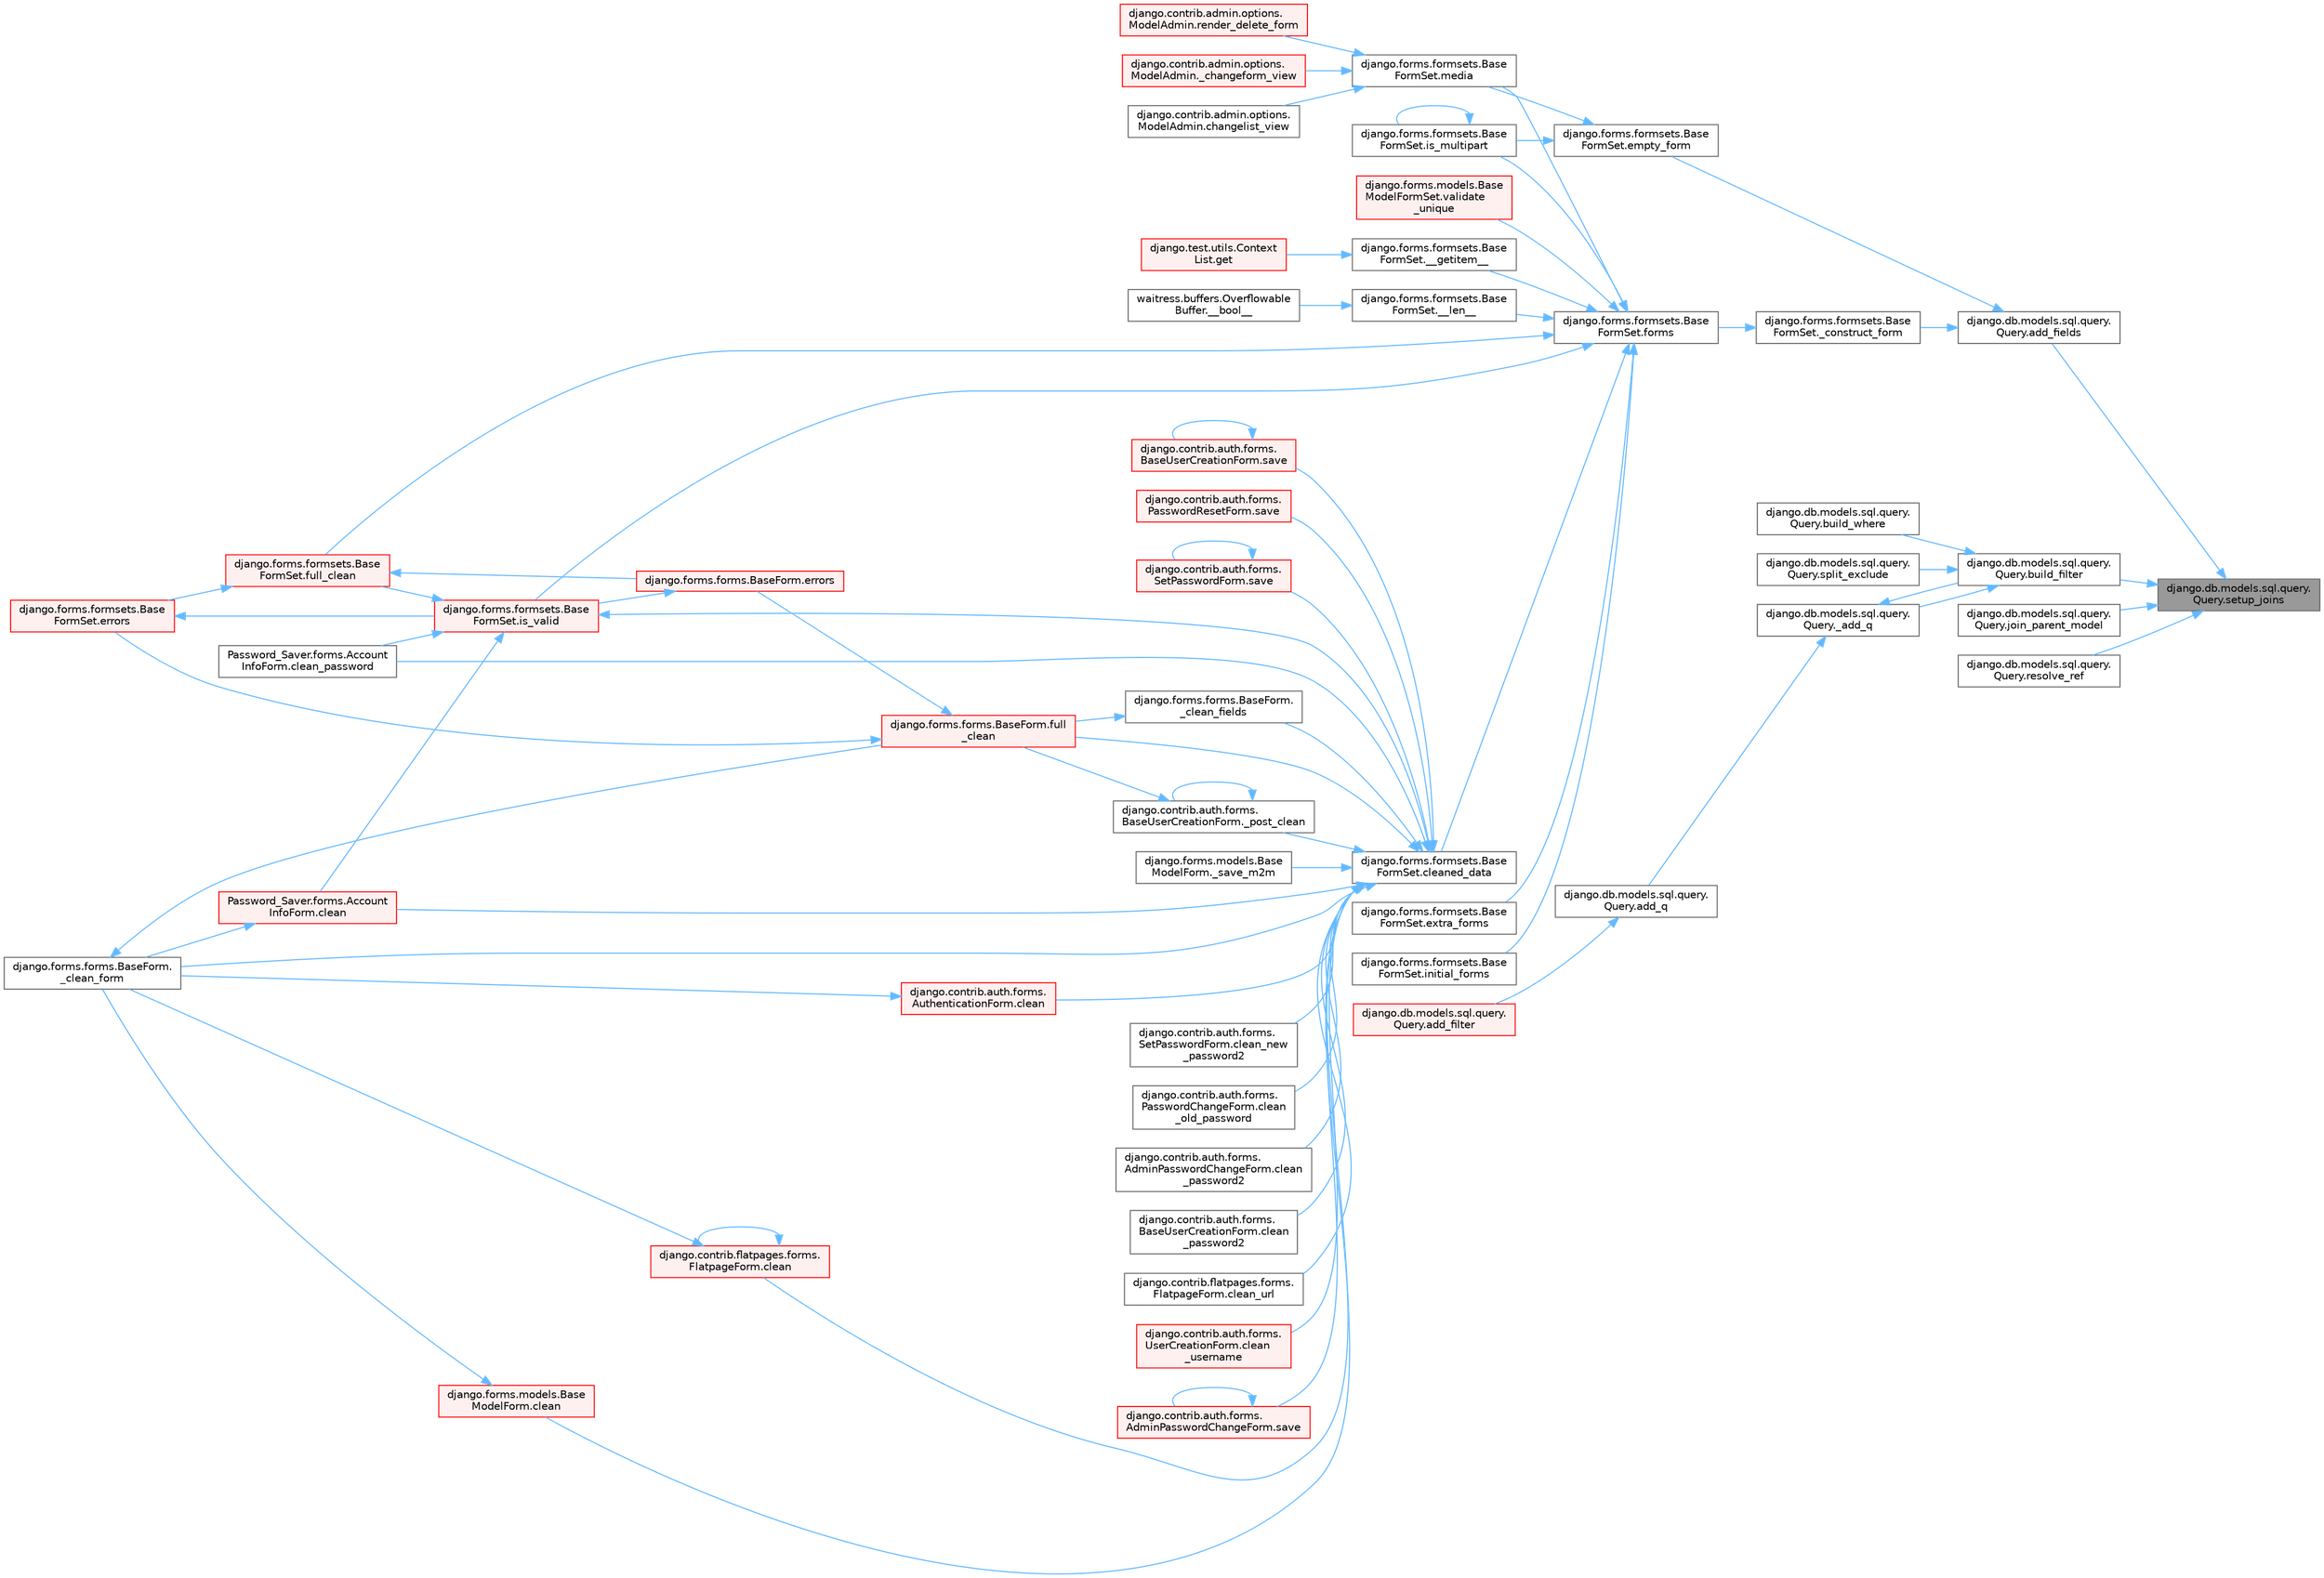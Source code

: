 digraph "django.db.models.sql.query.Query.setup_joins"
{
 // LATEX_PDF_SIZE
  bgcolor="transparent";
  edge [fontname=Helvetica,fontsize=10,labelfontname=Helvetica,labelfontsize=10];
  node [fontname=Helvetica,fontsize=10,shape=box,height=0.2,width=0.4];
  rankdir="RL";
  Node1 [id="Node000001",label="django.db.models.sql.query.\lQuery.setup_joins",height=0.2,width=0.4,color="gray40", fillcolor="grey60", style="filled", fontcolor="black",tooltip=" "];
  Node1 -> Node2 [id="edge1_Node000001_Node000002",dir="back",color="steelblue1",style="solid",tooltip=" "];
  Node2 [id="Node000002",label="django.db.models.sql.query.\lQuery.add_fields",height=0.2,width=0.4,color="grey40", fillcolor="white", style="filled",URL="$classdjango_1_1db_1_1models_1_1sql_1_1query_1_1_query.html#a86b6a93688b1029c5cc8095a6bc8b683",tooltip=" "];
  Node2 -> Node3 [id="edge2_Node000002_Node000003",dir="back",color="steelblue1",style="solid",tooltip=" "];
  Node3 [id="Node000003",label="django.forms.formsets.Base\lFormSet._construct_form",height=0.2,width=0.4,color="grey40", fillcolor="white", style="filled",URL="$classdjango_1_1forms_1_1formsets_1_1_base_form_set.html#a4a92b0779a5f5964325e73f9c8521fe8",tooltip=" "];
  Node3 -> Node4 [id="edge3_Node000003_Node000004",dir="back",color="steelblue1",style="solid",tooltip=" "];
  Node4 [id="Node000004",label="django.forms.formsets.Base\lFormSet.forms",height=0.2,width=0.4,color="grey40", fillcolor="white", style="filled",URL="$classdjango_1_1forms_1_1formsets_1_1_base_form_set.html#a398234150267aa3c6dceaa20a7a507f1",tooltip=" "];
  Node4 -> Node5 [id="edge4_Node000004_Node000005",dir="back",color="steelblue1",style="solid",tooltip=" "];
  Node5 [id="Node000005",label="django.forms.formsets.Base\lFormSet.__getitem__",height=0.2,width=0.4,color="grey40", fillcolor="white", style="filled",URL="$classdjango_1_1forms_1_1formsets_1_1_base_form_set.html#a3ed6460d03a41c30d519e9170d0a17cc",tooltip=" "];
  Node5 -> Node6 [id="edge5_Node000005_Node000006",dir="back",color="steelblue1",style="solid",tooltip=" "];
  Node6 [id="Node000006",label="django.test.utils.Context\lList.get",height=0.2,width=0.4,color="red", fillcolor="#FFF0F0", style="filled",URL="$classdjango_1_1test_1_1utils_1_1_context_list.html#a1797663a8ac92f44dcb9ad281a896842",tooltip=" "];
  Node4 -> Node3174 [id="edge6_Node000004_Node003174",dir="back",color="steelblue1",style="solid",tooltip=" "];
  Node3174 [id="Node003174",label="django.forms.formsets.Base\lFormSet.__len__",height=0.2,width=0.4,color="grey40", fillcolor="white", style="filled",URL="$classdjango_1_1forms_1_1formsets_1_1_base_form_set.html#aa8c1dfbddcb29c04ad7bf814137b3c36",tooltip=" "];
  Node3174 -> Node645 [id="edge7_Node003174_Node000645",dir="back",color="steelblue1",style="solid",tooltip=" "];
  Node645 [id="Node000645",label="waitress.buffers.Overflowable\lBuffer.__bool__",height=0.2,width=0.4,color="grey40", fillcolor="white", style="filled",URL="$classwaitress_1_1buffers_1_1_overflowable_buffer.html#afb6d9eccdeea0e50b91f9281878e017a",tooltip=" "];
  Node4 -> Node1764 [id="edge8_Node000004_Node001764",dir="back",color="steelblue1",style="solid",tooltip=" "];
  Node1764 [id="Node001764",label="django.forms.formsets.Base\lFormSet.cleaned_data",height=0.2,width=0.4,color="grey40", fillcolor="white", style="filled",URL="$classdjango_1_1forms_1_1formsets_1_1_base_form_set.html#ae51d85dd3faa160668adba372c4e87f7",tooltip=" "];
  Node1764 -> Node1765 [id="edge9_Node001764_Node001765",dir="back",color="steelblue1",style="solid",tooltip=" "];
  Node1765 [id="Node001765",label="django.forms.forms.BaseForm.\l_clean_fields",height=0.2,width=0.4,color="grey40", fillcolor="white", style="filled",URL="$classdjango_1_1forms_1_1forms_1_1_base_form.html#a38e014bdeb1b8c2092ec5762f1833d9a",tooltip=" "];
  Node1765 -> Node629 [id="edge10_Node001765_Node000629",dir="back",color="steelblue1",style="solid",tooltip=" "];
  Node629 [id="Node000629",label="django.forms.forms.BaseForm.full\l_clean",height=0.2,width=0.4,color="red", fillcolor="#FFF0F0", style="filled",URL="$classdjango_1_1forms_1_1forms_1_1_base_form.html#a396d2448f658dc84a0f0b473ffaae918",tooltip=" "];
  Node629 -> Node631 [id="edge11_Node000629_Node000631",dir="back",color="steelblue1",style="solid",tooltip=" "];
  Node631 [id="Node000631",label="django.forms.forms.BaseForm.errors",height=0.2,width=0.4,color="red", fillcolor="#FFF0F0", style="filled",URL="$classdjango_1_1forms_1_1forms_1_1_base_form.html#aca47cb75eb6c321d1c429b33eca94d49",tooltip=" "];
  Node631 -> Node1783 [id="edge12_Node000631_Node001783",dir="back",color="steelblue1",style="solid",tooltip=" "];
  Node1783 [id="Node001783",label="django.forms.formsets.Base\lFormSet.is_valid",height=0.2,width=0.4,color="red", fillcolor="#FFF0F0", style="filled",URL="$classdjango_1_1forms_1_1formsets_1_1_base_form_set.html#a713477cfb7c01e723400df62b49c250c",tooltip=" "];
  Node1783 -> Node1762 [id="edge13_Node001783_Node001762",dir="back",color="steelblue1",style="solid",tooltip=" "];
  Node1762 [id="Node001762",label="Password_Saver.forms.Account\lInfoForm.clean",height=0.2,width=0.4,color="red", fillcolor="#FFF0F0", style="filled",URL="$class_password___saver_1_1forms_1_1_account_info_form.html#a89126d6030ebafc64c8aeeb352113c54",tooltip=" "];
  Node1762 -> Node628 [id="edge14_Node001762_Node000628",dir="back",color="steelblue1",style="solid",tooltip=" "];
  Node628 [id="Node000628",label="django.forms.forms.BaseForm.\l_clean_form",height=0.2,width=0.4,color="grey40", fillcolor="white", style="filled",URL="$classdjango_1_1forms_1_1forms_1_1_base_form.html#ae5eed108001c1a75985b75174fe23f1f",tooltip=" "];
  Node628 -> Node629 [id="edge15_Node000628_Node000629",dir="back",color="steelblue1",style="solid",tooltip=" "];
  Node1783 -> Node1763 [id="edge16_Node001783_Node001763",dir="back",color="steelblue1",style="solid",tooltip=" "];
  Node1763 [id="Node001763",label="Password_Saver.forms.Account\lInfoForm.clean_password",height=0.2,width=0.4,color="grey40", fillcolor="white", style="filled",URL="$class_password___saver_1_1forms_1_1_account_info_form.html#a6397d8e90a910bed34ed0ebcf5f74a4e",tooltip=" "];
  Node1783 -> Node1764 [id="edge17_Node001783_Node001764",dir="back",color="steelblue1",style="solid",tooltip=" "];
  Node1783 -> Node1784 [id="edge18_Node001783_Node001784",dir="back",color="steelblue1",style="solid",tooltip=" "];
  Node1784 [id="Node001784",label="django.forms.formsets.Base\lFormSet.full_clean",height=0.2,width=0.4,color="red", fillcolor="#FFF0F0", style="filled",URL="$classdjango_1_1forms_1_1formsets_1_1_base_form_set.html#aa475bdb58853c14bfcd93bd7b494e3b1",tooltip=" "];
  Node1784 -> Node631 [id="edge19_Node001784_Node000631",dir="back",color="steelblue1",style="solid",tooltip=" "];
  Node1784 -> Node671 [id="edge20_Node001784_Node000671",dir="back",color="steelblue1",style="solid",tooltip=" "];
  Node671 [id="Node000671",label="django.forms.formsets.Base\lFormSet.errors",height=0.2,width=0.4,color="red", fillcolor="#FFF0F0", style="filled",URL="$classdjango_1_1forms_1_1formsets_1_1_base_form_set.html#a9e249e2240c3ae2775249e3d3da42020",tooltip=" "];
  Node671 -> Node1783 [id="edge21_Node000671_Node001783",dir="back",color="steelblue1",style="solid",tooltip=" "];
  Node629 -> Node671 [id="edge22_Node000629_Node000671",dir="back",color="steelblue1",style="solid",tooltip=" "];
  Node1764 -> Node628 [id="edge23_Node001764_Node000628",dir="back",color="steelblue1",style="solid",tooltip=" "];
  Node1764 -> Node1766 [id="edge24_Node001764_Node001766",dir="back",color="steelblue1",style="solid",tooltip=" "];
  Node1766 [id="Node001766",label="django.contrib.auth.forms.\lBaseUserCreationForm._post_clean",height=0.2,width=0.4,color="grey40", fillcolor="white", style="filled",URL="$classdjango_1_1contrib_1_1auth_1_1forms_1_1_base_user_creation_form.html#aa7775ca44825f4bfa9262b10a9c0281c",tooltip=" "];
  Node1766 -> Node1766 [id="edge25_Node001766_Node001766",dir="back",color="steelblue1",style="solid",tooltip=" "];
  Node1766 -> Node629 [id="edge26_Node001766_Node000629",dir="back",color="steelblue1",style="solid",tooltip=" "];
  Node1764 -> Node1767 [id="edge27_Node001764_Node001767",dir="back",color="steelblue1",style="solid",tooltip=" "];
  Node1767 [id="Node001767",label="django.forms.models.Base\lModelForm._save_m2m",height=0.2,width=0.4,color="grey40", fillcolor="white", style="filled",URL="$classdjango_1_1forms_1_1models_1_1_base_model_form.html#a8e143465fa5977b65ce53f521fa65067",tooltip=" "];
  Node1764 -> Node669 [id="edge28_Node001764_Node000669",dir="back",color="steelblue1",style="solid",tooltip=" "];
  Node669 [id="Node000669",label="django.contrib.auth.forms.\lAuthenticationForm.clean",height=0.2,width=0.4,color="red", fillcolor="#FFF0F0", style="filled",URL="$classdjango_1_1contrib_1_1auth_1_1forms_1_1_authentication_form.html#a92d28be6696caa8d1b7068eefe81793a",tooltip=" "];
  Node669 -> Node628 [id="edge29_Node000669_Node000628",dir="back",color="steelblue1",style="solid",tooltip=" "];
  Node1764 -> Node1768 [id="edge30_Node001764_Node001768",dir="back",color="steelblue1",style="solid",tooltip=" "];
  Node1768 [id="Node001768",label="django.contrib.flatpages.forms.\lFlatpageForm.clean",height=0.2,width=0.4,color="red", fillcolor="#FFF0F0", style="filled",URL="$classdjango_1_1contrib_1_1flatpages_1_1forms_1_1_flatpage_form.html#a0deb29d4415dbd84c765b5972de07e52",tooltip=" "];
  Node1768 -> Node628 [id="edge31_Node001768_Node000628",dir="back",color="steelblue1",style="solid",tooltip=" "];
  Node1768 -> Node1768 [id="edge32_Node001768_Node001768",dir="back",color="steelblue1",style="solid",tooltip=" "];
  Node1764 -> Node1769 [id="edge33_Node001764_Node001769",dir="back",color="steelblue1",style="solid",tooltip=" "];
  Node1769 [id="Node001769",label="django.forms.models.Base\lModelForm.clean",height=0.2,width=0.4,color="red", fillcolor="#FFF0F0", style="filled",URL="$classdjango_1_1forms_1_1models_1_1_base_model_form.html#a6a374c3b609f402d6566b2ee3ff98672",tooltip=" "];
  Node1769 -> Node628 [id="edge34_Node001769_Node000628",dir="back",color="steelblue1",style="solid",tooltip=" "];
  Node1764 -> Node1762 [id="edge35_Node001764_Node001762",dir="back",color="steelblue1",style="solid",tooltip=" "];
  Node1764 -> Node1770 [id="edge36_Node001764_Node001770",dir="back",color="steelblue1",style="solid",tooltip=" "];
  Node1770 [id="Node001770",label="django.contrib.auth.forms.\lSetPasswordForm.clean_new\l_password2",height=0.2,width=0.4,color="grey40", fillcolor="white", style="filled",URL="$classdjango_1_1contrib_1_1auth_1_1forms_1_1_set_password_form.html#aefb49bddbbf63909718ecac6718b609d",tooltip=" "];
  Node1764 -> Node1771 [id="edge37_Node001764_Node001771",dir="back",color="steelblue1",style="solid",tooltip=" "];
  Node1771 [id="Node001771",label="django.contrib.auth.forms.\lPasswordChangeForm.clean\l_old_password",height=0.2,width=0.4,color="grey40", fillcolor="white", style="filled",URL="$classdjango_1_1contrib_1_1auth_1_1forms_1_1_password_change_form.html#a4d339cd14a321ba76cb6caf226c56d8d",tooltip=" "];
  Node1764 -> Node1763 [id="edge38_Node001764_Node001763",dir="back",color="steelblue1",style="solid",tooltip=" "];
  Node1764 -> Node1772 [id="edge39_Node001764_Node001772",dir="back",color="steelblue1",style="solid",tooltip=" "];
  Node1772 [id="Node001772",label="django.contrib.auth.forms.\lAdminPasswordChangeForm.clean\l_password2",height=0.2,width=0.4,color="grey40", fillcolor="white", style="filled",URL="$classdjango_1_1contrib_1_1auth_1_1forms_1_1_admin_password_change_form.html#a7e2cc7b4982538a54fc20fb155285496",tooltip=" "];
  Node1764 -> Node1773 [id="edge40_Node001764_Node001773",dir="back",color="steelblue1",style="solid",tooltip=" "];
  Node1773 [id="Node001773",label="django.contrib.auth.forms.\lBaseUserCreationForm.clean\l_password2",height=0.2,width=0.4,color="grey40", fillcolor="white", style="filled",URL="$classdjango_1_1contrib_1_1auth_1_1forms_1_1_base_user_creation_form.html#afe0d67cb9bbafa947e8c7ba75e6b8dd2",tooltip=" "];
  Node1764 -> Node1774 [id="edge41_Node001764_Node001774",dir="back",color="steelblue1",style="solid",tooltip=" "];
  Node1774 [id="Node001774",label="django.contrib.flatpages.forms.\lFlatpageForm.clean_url",height=0.2,width=0.4,color="grey40", fillcolor="white", style="filled",URL="$classdjango_1_1contrib_1_1flatpages_1_1forms_1_1_flatpage_form.html#a754fc61d64c13e49b6efd2b81954180c",tooltip=" "];
  Node1764 -> Node1775 [id="edge42_Node001764_Node001775",dir="back",color="steelblue1",style="solid",tooltip=" "];
  Node1775 [id="Node001775",label="django.contrib.auth.forms.\lUserCreationForm.clean\l_username",height=0.2,width=0.4,color="red", fillcolor="#FFF0F0", style="filled",URL="$classdjango_1_1contrib_1_1auth_1_1forms_1_1_user_creation_form.html#ab825a1782c52e0106904118ba584f68d",tooltip=" "];
  Node1764 -> Node629 [id="edge43_Node001764_Node000629",dir="back",color="steelblue1",style="solid",tooltip=" "];
  Node1764 -> Node1779 [id="edge44_Node001764_Node001779",dir="back",color="steelblue1",style="solid",tooltip=" "];
  Node1779 [id="Node001779",label="django.contrib.auth.forms.\lAdminPasswordChangeForm.save",height=0.2,width=0.4,color="red", fillcolor="#FFF0F0", style="filled",URL="$classdjango_1_1contrib_1_1auth_1_1forms_1_1_admin_password_change_form.html#ae15e853bc0c64b8b061876b4987d63fc",tooltip=" "];
  Node1779 -> Node1779 [id="edge45_Node001779_Node001779",dir="back",color="steelblue1",style="solid",tooltip=" "];
  Node1764 -> Node1780 [id="edge46_Node001764_Node001780",dir="back",color="steelblue1",style="solid",tooltip=" "];
  Node1780 [id="Node001780",label="django.contrib.auth.forms.\lBaseUserCreationForm.save",height=0.2,width=0.4,color="red", fillcolor="#FFF0F0", style="filled",URL="$classdjango_1_1contrib_1_1auth_1_1forms_1_1_base_user_creation_form.html#a5375478a3c6ff7c9d6983081bb2e46c0",tooltip=" "];
  Node1780 -> Node1780 [id="edge47_Node001780_Node001780",dir="back",color="steelblue1",style="solid",tooltip=" "];
  Node1764 -> Node1781 [id="edge48_Node001764_Node001781",dir="back",color="steelblue1",style="solid",tooltip=" "];
  Node1781 [id="Node001781",label="django.contrib.auth.forms.\lPasswordResetForm.save",height=0.2,width=0.4,color="red", fillcolor="#FFF0F0", style="filled",URL="$classdjango_1_1contrib_1_1auth_1_1forms_1_1_password_reset_form.html#a08fea86409996b9e4ceb5515c94c15be",tooltip=" "];
  Node1764 -> Node1782 [id="edge49_Node001764_Node001782",dir="back",color="steelblue1",style="solid",tooltip=" "];
  Node1782 [id="Node001782",label="django.contrib.auth.forms.\lSetPasswordForm.save",height=0.2,width=0.4,color="red", fillcolor="#FFF0F0", style="filled",URL="$classdjango_1_1contrib_1_1auth_1_1forms_1_1_set_password_form.html#ac95fe41703972b1012ff86602e2d4896",tooltip=" "];
  Node1782 -> Node1782 [id="edge50_Node001782_Node001782",dir="back",color="steelblue1",style="solid",tooltip=" "];
  Node4 -> Node1917 [id="edge51_Node000004_Node001917",dir="back",color="steelblue1",style="solid",tooltip=" "];
  Node1917 [id="Node001917",label="django.forms.formsets.Base\lFormSet.extra_forms",height=0.2,width=0.4,color="grey40", fillcolor="white", style="filled",URL="$classdjango_1_1forms_1_1formsets_1_1_base_form_set.html#a80e8dd7968259b3ccdfd86ac190c342a",tooltip=" "];
  Node4 -> Node1784 [id="edge52_Node000004_Node001784",dir="back",color="steelblue1",style="solid",tooltip=" "];
  Node4 -> Node1918 [id="edge53_Node000004_Node001918",dir="back",color="steelblue1",style="solid",tooltip=" "];
  Node1918 [id="Node001918",label="django.forms.formsets.Base\lFormSet.initial_forms",height=0.2,width=0.4,color="grey40", fillcolor="white", style="filled",URL="$classdjango_1_1forms_1_1formsets_1_1_base_form_set.html#a36a0e4b12f42f368c74d3a704cc58d03",tooltip=" "];
  Node4 -> Node1890 [id="edge54_Node000004_Node001890",dir="back",color="steelblue1",style="solid",tooltip=" "];
  Node1890 [id="Node001890",label="django.forms.formsets.Base\lFormSet.is_multipart",height=0.2,width=0.4,color="grey40", fillcolor="white", style="filled",URL="$classdjango_1_1forms_1_1formsets_1_1_base_form_set.html#a70cb5455998cfb8556810d3215d617c8",tooltip=" "];
  Node1890 -> Node1890 [id="edge55_Node001890_Node001890",dir="back",color="steelblue1",style="solid",tooltip=" "];
  Node4 -> Node1783 [id="edge56_Node000004_Node001783",dir="back",color="steelblue1",style="solid",tooltip=" "];
  Node4 -> Node1891 [id="edge57_Node000004_Node001891",dir="back",color="steelblue1",style="solid",tooltip=" "];
  Node1891 [id="Node001891",label="django.forms.formsets.Base\lFormSet.media",height=0.2,width=0.4,color="grey40", fillcolor="white", style="filled",URL="$classdjango_1_1forms_1_1formsets_1_1_base_form_set.html#a6f8913e4888f6eb8afa928cf91e9c8f9",tooltip=" "];
  Node1891 -> Node1892 [id="edge58_Node001891_Node001892",dir="back",color="steelblue1",style="solid",tooltip=" "];
  Node1892 [id="Node001892",label="django.contrib.admin.options.\lModelAdmin._changeform_view",height=0.2,width=0.4,color="red", fillcolor="#FFF0F0", style="filled",URL="$classdjango_1_1contrib_1_1admin_1_1options_1_1_model_admin.html#a06082f9f8128d66a16cda8098c673dae",tooltip=" "];
  Node1891 -> Node1896 [id="edge59_Node001891_Node001896",dir="back",color="steelblue1",style="solid",tooltip=" "];
  Node1896 [id="Node001896",label="django.contrib.admin.options.\lModelAdmin.changelist_view",height=0.2,width=0.4,color="grey40", fillcolor="white", style="filled",URL="$classdjango_1_1contrib_1_1admin_1_1options_1_1_model_admin.html#af5f3d8010317ded7325e649561a4d909",tooltip=" "];
  Node1891 -> Node1897 [id="edge60_Node001891_Node001897",dir="back",color="steelblue1",style="solid",tooltip=" "];
  Node1897 [id="Node001897",label="django.contrib.admin.options.\lModelAdmin.render_delete_form",height=0.2,width=0.4,color="red", fillcolor="#FFF0F0", style="filled",URL="$classdjango_1_1contrib_1_1admin_1_1options_1_1_model_admin.html#a027ffc94c0e782bdb539dab9e58d293f",tooltip=" "];
  Node4 -> Node3175 [id="edge61_Node000004_Node003175",dir="back",color="steelblue1",style="solid",tooltip=" "];
  Node3175 [id="Node003175",label="django.forms.models.Base\lModelFormSet.validate\l_unique",height=0.2,width=0.4,color="red", fillcolor="#FFF0F0", style="filled",URL="$classdjango_1_1forms_1_1models_1_1_base_model_form_set.html#a0d01f97a86fd02a126b2fd51d02fd07d",tooltip=" "];
  Node2 -> Node1889 [id="edge62_Node000002_Node001889",dir="back",color="steelblue1",style="solid",tooltip=" "];
  Node1889 [id="Node001889",label="django.forms.formsets.Base\lFormSet.empty_form",height=0.2,width=0.4,color="grey40", fillcolor="white", style="filled",URL="$classdjango_1_1forms_1_1formsets_1_1_base_form_set.html#a69a56ef37f740ee182c119cf62cf42a1",tooltip=" "];
  Node1889 -> Node1890 [id="edge63_Node001889_Node001890",dir="back",color="steelblue1",style="solid",tooltip=" "];
  Node1889 -> Node1891 [id="edge64_Node001889_Node001891",dir="back",color="steelblue1",style="solid",tooltip=" "];
  Node1 -> Node2953 [id="edge65_Node000001_Node002953",dir="back",color="steelblue1",style="solid",tooltip=" "];
  Node2953 [id="Node002953",label="django.db.models.sql.query.\lQuery.build_filter",height=0.2,width=0.4,color="grey40", fillcolor="white", style="filled",URL="$classdjango_1_1db_1_1models_1_1sql_1_1query_1_1_query.html#a410421a0cb9cd386f5ea3fa1ee5093b8",tooltip=" "];
  Node2953 -> Node2954 [id="edge66_Node002953_Node002954",dir="back",color="steelblue1",style="solid",tooltip=" "];
  Node2954 [id="Node002954",label="django.db.models.sql.query.\lQuery._add_q",height=0.2,width=0.4,color="grey40", fillcolor="white", style="filled",URL="$classdjango_1_1db_1_1models_1_1sql_1_1query_1_1_query.html#acba7359355d8a1af947713e9b7c495cd",tooltip=" "];
  Node2954 -> Node2955 [id="edge67_Node002954_Node002955",dir="back",color="steelblue1",style="solid",tooltip=" "];
  Node2955 [id="Node002955",label="django.db.models.sql.query.\lQuery.add_q",height=0.2,width=0.4,color="grey40", fillcolor="white", style="filled",URL="$classdjango_1_1db_1_1models_1_1sql_1_1query_1_1_query.html#a9f2dddd1286ef7cf8474710013e6f9d1",tooltip=" "];
  Node2955 -> Node2956 [id="edge68_Node002955_Node002956",dir="back",color="steelblue1",style="solid",tooltip=" "];
  Node2956 [id="Node002956",label="django.db.models.sql.query.\lQuery.add_filter",height=0.2,width=0.4,color="red", fillcolor="#FFF0F0", style="filled",URL="$classdjango_1_1db_1_1models_1_1sql_1_1query_1_1_query.html#a6cf5b85a93ad91f593a800a05cfe44a8",tooltip=" "];
  Node2954 -> Node2953 [id="edge69_Node002954_Node002953",dir="back",color="steelblue1",style="solid",tooltip=" "];
  Node2953 -> Node2958 [id="edge70_Node002953_Node002958",dir="back",color="steelblue1",style="solid",tooltip=" "];
  Node2958 [id="Node002958",label="django.db.models.sql.query.\lQuery.build_where",height=0.2,width=0.4,color="grey40", fillcolor="white", style="filled",URL="$classdjango_1_1db_1_1models_1_1sql_1_1query_1_1_query.html#a6cd85209a22990051ee2353e5a7908ae",tooltip=" "];
  Node2953 -> Node2959 [id="edge71_Node002953_Node002959",dir="back",color="steelblue1",style="solid",tooltip=" "];
  Node2959 [id="Node002959",label="django.db.models.sql.query.\lQuery.split_exclude",height=0.2,width=0.4,color="grey40", fillcolor="white", style="filled",URL="$classdjango_1_1db_1_1models_1_1sql_1_1query_1_1_query.html#a383a0ff8738498cdb5394e3f04e3a00d",tooltip=" "];
  Node1 -> Node3177 [id="edge72_Node000001_Node003177",dir="back",color="steelblue1",style="solid",tooltip=" "];
  Node3177 [id="Node003177",label="django.db.models.sql.query.\lQuery.join_parent_model",height=0.2,width=0.4,color="grey40", fillcolor="white", style="filled",URL="$classdjango_1_1db_1_1models_1_1sql_1_1query_1_1_query.html#a847f9a68370e4bce573809f03d212e57",tooltip=" "];
  Node1 -> Node2960 [id="edge73_Node000001_Node002960",dir="back",color="steelblue1",style="solid",tooltip=" "];
  Node2960 [id="Node002960",label="django.db.models.sql.query.\lQuery.resolve_ref",height=0.2,width=0.4,color="grey40", fillcolor="white", style="filled",URL="$classdjango_1_1db_1_1models_1_1sql_1_1query_1_1_query.html#a04a08b4294679286562aa85841af46d6",tooltip=" "];
}
